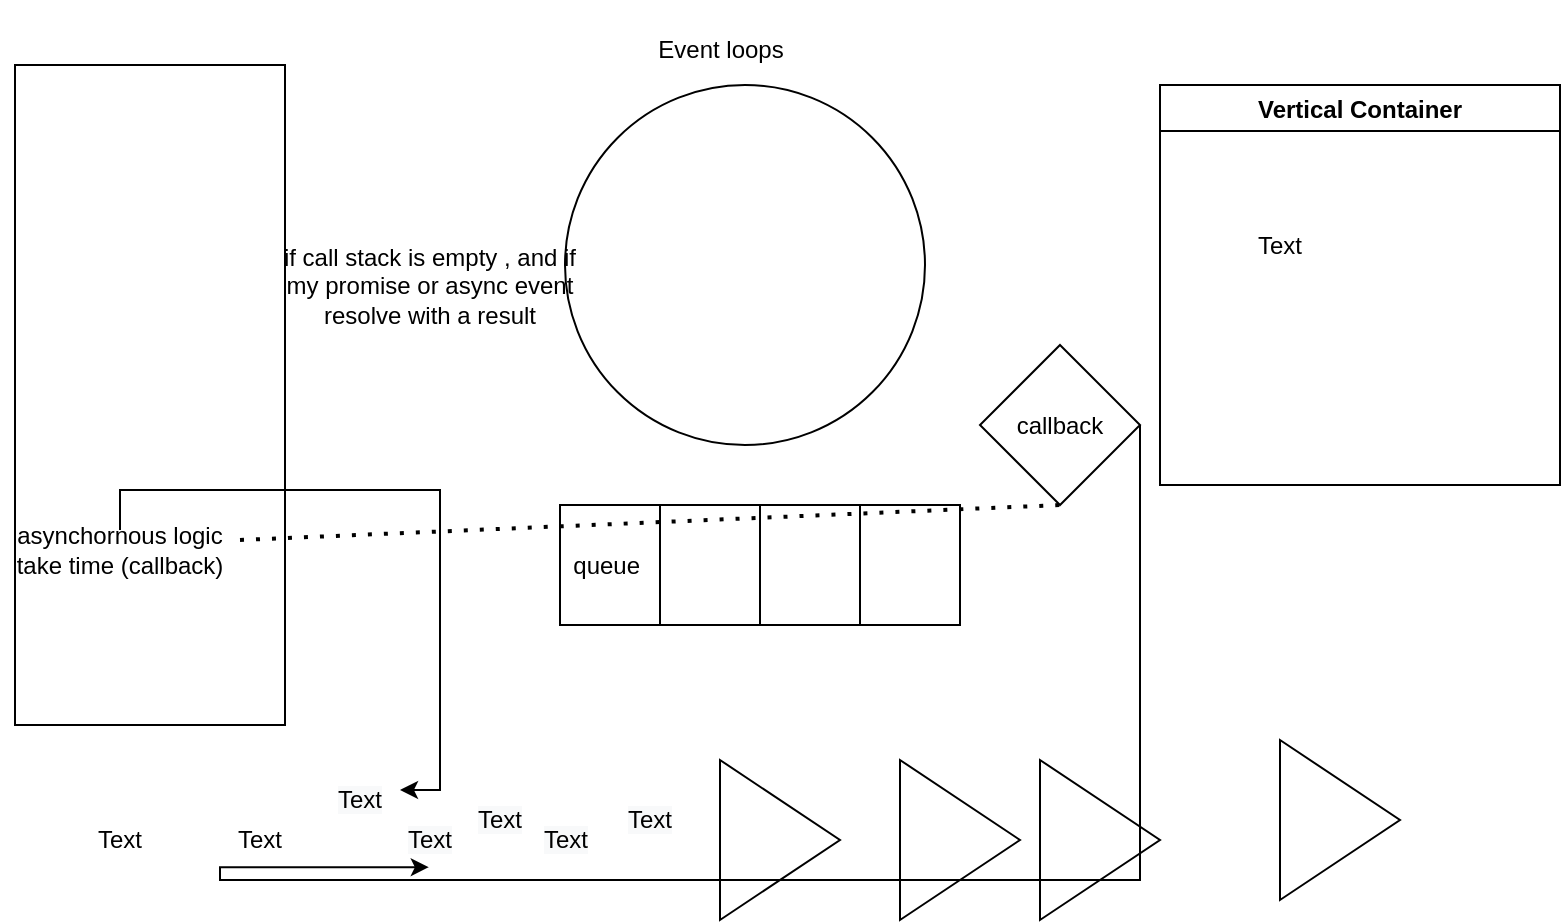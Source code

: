 <mxfile version="14.9.1" type="github">
  <diagram id="2zuEqZ4ByPk2DKEaJwRW" name="Page-1">
    <mxGraphModel dx="1020" dy="517" grid="1" gridSize="10" guides="1" tooltips="1" connect="1" arrows="1" fold="1" page="1" pageScale="1" pageWidth="850" pageHeight="1100" math="0" shadow="0">
      <root>
        <mxCell id="0" />
        <mxCell id="1" parent="0" />
        <mxCell id="GjIBwECu_L8q4WD-lNS--1" value="" style="rounded=0;whiteSpace=wrap;html=1;rotation=90;" vertex="1" parent="1">
          <mxGeometry x="-10" y="150" width="330" height="135" as="geometry" />
        </mxCell>
        <mxCell id="GjIBwECu_L8q4WD-lNS--4" value="" style="triangle;whiteSpace=wrap;html=1;" vertex="1" parent="1">
          <mxGeometry x="720" y="390" width="60" height="80" as="geometry" />
        </mxCell>
        <mxCell id="GjIBwECu_L8q4WD-lNS--5" value="" style="triangle;whiteSpace=wrap;html=1;" vertex="1" parent="1">
          <mxGeometry x="600" y="400" width="60" height="80" as="geometry" />
        </mxCell>
        <mxCell id="GjIBwECu_L8q4WD-lNS--6" value="Vertical Container" style="swimlane;" vertex="1" parent="1">
          <mxGeometry x="660" y="62.5" width="200" height="200" as="geometry" />
        </mxCell>
        <mxCell id="GjIBwECu_L8q4WD-lNS--38" value="Text" style="text;html=1;strokeColor=none;fillColor=none;align=center;verticalAlign=middle;whiteSpace=wrap;rounded=0;" vertex="1" parent="GjIBwECu_L8q4WD-lNS--6">
          <mxGeometry x="40" y="70" width="40" height="20" as="geometry" />
        </mxCell>
        <mxCell id="GjIBwECu_L8q4WD-lNS--14" value="&#xa;&#xa;&lt;span style=&quot;color: rgb(0, 0, 0); font-family: helvetica; font-size: 12px; font-style: normal; font-weight: 400; letter-spacing: normal; text-align: center; text-indent: 0px; text-transform: none; word-spacing: 0px; background-color: rgb(248, 249, 250); display: inline; float: none;&quot;&gt;Text&lt;/span&gt;&#xa;&#xa;" style="text;html=1;strokeColor=none;fillColor=none;align=center;verticalAlign=middle;whiteSpace=wrap;rounded=0;" vertex="1" parent="1">
          <mxGeometry x="275" y="430" width="40" height="20" as="geometry" />
        </mxCell>
        <mxCell id="GjIBwECu_L8q4WD-lNS--15" value="&#xa;&#xa;&lt;span style=&quot;color: rgb(0, 0, 0); font-family: helvetica; font-size: 12px; font-style: normal; font-weight: 400; letter-spacing: normal; text-align: center; text-indent: 0px; text-transform: none; word-spacing: 0px; background-color: rgb(248, 249, 250); display: inline; float: none;&quot;&gt;Text&lt;/span&gt;&#xa;&#xa;" style="text;html=1;strokeColor=none;fillColor=none;align=center;verticalAlign=middle;whiteSpace=wrap;rounded=0;" vertex="1" parent="1">
          <mxGeometry x="342.5" y="430" width="40" height="20" as="geometry" />
        </mxCell>
        <mxCell id="GjIBwECu_L8q4WD-lNS--16" value="&#xa;&#xa;&lt;span style=&quot;color: rgb(0, 0, 0); font-family: helvetica; font-size: 12px; font-style: normal; font-weight: 400; letter-spacing: normal; text-align: center; text-indent: 0px; text-transform: none; word-spacing: 0px; background-color: rgb(248, 249, 250); display: inline; float: none;&quot;&gt;Text&lt;/span&gt;&#xa;&#xa;" style="text;html=1;strokeColor=none;fillColor=none;align=center;verticalAlign=middle;whiteSpace=wrap;rounded=0;" vertex="1" parent="1">
          <mxGeometry x="310" y="420" width="40" height="20" as="geometry" />
        </mxCell>
        <mxCell id="GjIBwECu_L8q4WD-lNS--19" value="&#xa;&#xa;&lt;span style=&quot;color: rgb(0, 0, 0); font-family: helvetica; font-size: 12px; font-style: normal; font-weight: 400; letter-spacing: normal; text-align: center; text-indent: 0px; text-transform: none; word-spacing: 0px; background-color: rgb(248, 249, 250); display: inline; float: none;&quot;&gt;Text&lt;/span&gt;&#xa;&#xa;" style="text;html=1;strokeColor=none;fillColor=none;align=center;verticalAlign=middle;whiteSpace=wrap;rounded=0;" vertex="1" parent="1">
          <mxGeometry x="240" y="410" width="40" height="20" as="geometry" />
        </mxCell>
        <mxCell id="GjIBwECu_L8q4WD-lNS--23" value="" style="triangle;whiteSpace=wrap;html=1;" vertex="1" parent="1">
          <mxGeometry x="530" y="400" width="60" height="80" as="geometry" />
        </mxCell>
        <mxCell id="GjIBwECu_L8q4WD-lNS--24" value="" style="triangle;whiteSpace=wrap;html=1;" vertex="1" parent="1">
          <mxGeometry x="440" y="400" width="60" height="80" as="geometry" />
        </mxCell>
        <mxCell id="GjIBwECu_L8q4WD-lNS--7" value="&#xa;&#xa;&lt;span style=&quot;color: rgb(0, 0, 0); font-family: helvetica; font-size: 12px; font-style: normal; font-weight: 400; letter-spacing: normal; text-align: center; text-indent: 0px; text-transform: none; word-spacing: 0px; background-color: rgb(248, 249, 250); display: inline; float: none;&quot;&gt;Text&lt;/span&gt;&#xa;&#xa;" style="text;html=1;strokeColor=none;fillColor=none;align=center;verticalAlign=middle;whiteSpace=wrap;rounded=0;" vertex="1" parent="1">
          <mxGeometry x="385" y="420" width="40" height="20" as="geometry" />
        </mxCell>
        <mxCell id="GjIBwECu_L8q4WD-lNS--28" style="edgeStyle=orthogonalEdgeStyle;rounded=0;orthogonalLoop=1;jettySize=auto;html=1;exitX=0.5;exitY=0;exitDx=0;exitDy=0;entryX=1;entryY=0.25;entryDx=0;entryDy=0;" edge="1" parent="1" source="GjIBwECu_L8q4WD-lNS--17" target="GjIBwECu_L8q4WD-lNS--19">
          <mxGeometry relative="1" as="geometry" />
        </mxCell>
        <mxCell id="GjIBwECu_L8q4WD-lNS--29" value="" style="ellipse;whiteSpace=wrap;html=1;aspect=fixed;" vertex="1" parent="1">
          <mxGeometry x="362.5" y="62.5" width="180" height="180" as="geometry" />
        </mxCell>
        <mxCell id="GjIBwECu_L8q4WD-lNS--30" value="Event loops" style="text;html=1;strokeColor=none;fillColor=none;align=center;verticalAlign=middle;whiteSpace=wrap;rounded=0;" vertex="1" parent="1">
          <mxGeometry x="362.5" y="20" width="155" height="50" as="geometry" />
        </mxCell>
        <mxCell id="GjIBwECu_L8q4WD-lNS--17" value="asynchornous logic take time (callback)" style="text;html=1;strokeColor=none;fillColor=none;align=center;verticalAlign=middle;whiteSpace=wrap;rounded=0;" vertex="1" parent="1">
          <mxGeometry x="80" y="285" width="120" height="20" as="geometry" />
        </mxCell>
        <mxCell id="GjIBwECu_L8q4WD-lNS--32" value="queue&amp;nbsp;" style="rounded=0;whiteSpace=wrap;html=1;" vertex="1" parent="1">
          <mxGeometry x="360" y="272.5" width="50" height="60" as="geometry" />
        </mxCell>
        <mxCell id="GjIBwECu_L8q4WD-lNS--33" value="" style="rounded=0;whiteSpace=wrap;html=1;" vertex="1" parent="1">
          <mxGeometry x="410" y="272.5" width="50" height="60" as="geometry" />
        </mxCell>
        <mxCell id="GjIBwECu_L8q4WD-lNS--34" value="" style="rounded=0;whiteSpace=wrap;html=1;" vertex="1" parent="1">
          <mxGeometry x="510" y="272.5" width="50" height="60" as="geometry" />
        </mxCell>
        <mxCell id="GjIBwECu_L8q4WD-lNS--35" value="" style="rounded=0;whiteSpace=wrap;html=1;" vertex="1" parent="1">
          <mxGeometry x="460" y="272.5" width="50" height="60" as="geometry" />
        </mxCell>
        <mxCell id="GjIBwECu_L8q4WD-lNS--40" value="Text" style="text;html=1;strokeColor=none;fillColor=none;align=center;verticalAlign=middle;whiteSpace=wrap;rounded=0;" vertex="1" parent="1">
          <mxGeometry x="190" y="430" width="40" height="20" as="geometry" />
        </mxCell>
        <mxCell id="GjIBwECu_L8q4WD-lNS--39" value="Text" style="text;html=1;strokeColor=none;fillColor=none;align=center;verticalAlign=middle;whiteSpace=wrap;rounded=0;" vertex="1" parent="1">
          <mxGeometry x="120" y="430" width="40" height="20" as="geometry" />
        </mxCell>
        <mxCell id="GjIBwECu_L8q4WD-lNS--46" style="edgeStyle=orthogonalEdgeStyle;rounded=0;orthogonalLoop=1;jettySize=auto;html=1;exitX=1;exitY=0.5;exitDx=0;exitDy=0;entryX=0.485;entryY=1.18;entryDx=0;entryDy=0;entryPerimeter=0;" edge="1" parent="1" source="GjIBwECu_L8q4WD-lNS--42" target="GjIBwECu_L8q4WD-lNS--14">
          <mxGeometry relative="1" as="geometry">
            <Array as="points">
              <mxPoint x="190" y="460" />
              <mxPoint x="190" y="454" />
            </Array>
          </mxGeometry>
        </mxCell>
        <mxCell id="GjIBwECu_L8q4WD-lNS--42" value="callback" style="rhombus;whiteSpace=wrap;html=1;" vertex="1" parent="1">
          <mxGeometry x="570" y="192.5" width="80" height="80" as="geometry" />
        </mxCell>
        <mxCell id="GjIBwECu_L8q4WD-lNS--44" value="" style="endArrow=none;dashed=1;html=1;dashPattern=1 3;strokeWidth=2;entryX=0.5;entryY=1;entryDx=0;entryDy=0;exitX=1;exitY=0.25;exitDx=0;exitDy=0;" edge="1" parent="1" source="GjIBwECu_L8q4WD-lNS--17" target="GjIBwECu_L8q4WD-lNS--42">
          <mxGeometry width="50" height="50" relative="1" as="geometry">
            <mxPoint x="480" y="300" as="sourcePoint" />
            <mxPoint x="530" y="250" as="targetPoint" />
          </mxGeometry>
        </mxCell>
        <mxCell id="GjIBwECu_L8q4WD-lNS--45" value="if call stack is empty , and if my promise or async event resolve with a result" style="text;html=1;strokeColor=none;fillColor=none;align=center;verticalAlign=middle;whiteSpace=wrap;rounded=0;" vertex="1" parent="1">
          <mxGeometry x="220" y="152.5" width="150" height="20" as="geometry" />
        </mxCell>
      </root>
    </mxGraphModel>
  </diagram>
</mxfile>
